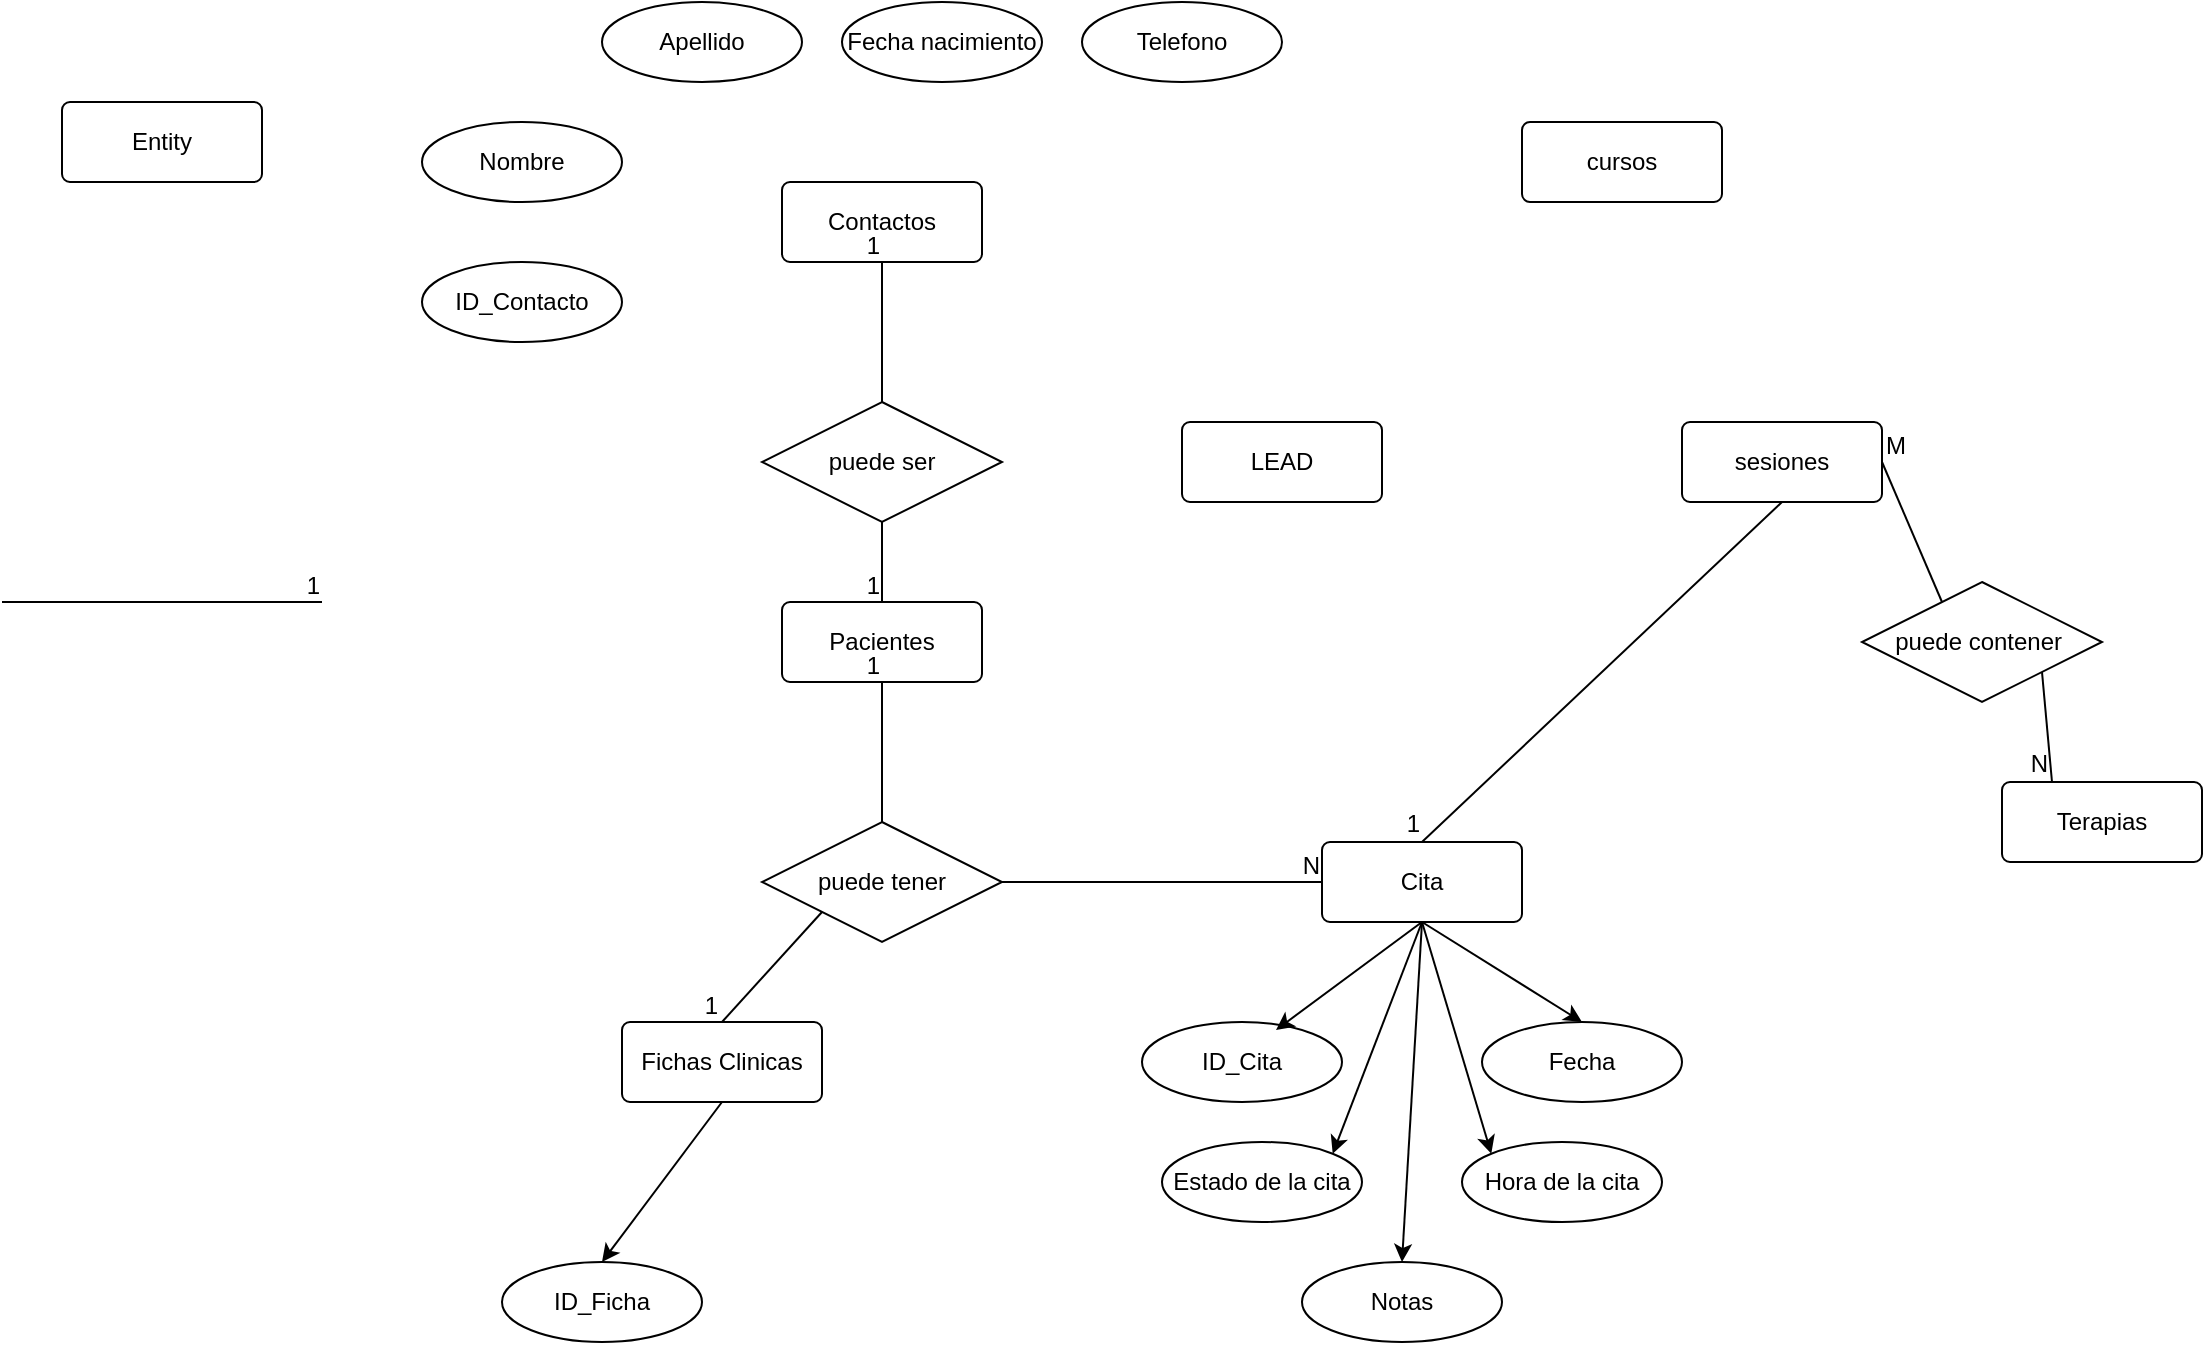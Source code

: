 <mxfile version="22.0.8" type="github">
  <diagram id="R2lEEEUBdFMjLlhIrx00" name="Page-1">
    <mxGraphModel dx="1017" dy="1843" grid="1" gridSize="10" guides="1" tooltips="1" connect="1" arrows="1" fold="1" page="1" pageScale="1" pageWidth="850" pageHeight="1100" math="0" shadow="0" extFonts="Permanent Marker^https://fonts.googleapis.com/css?family=Permanent+Marker">
      <root>
        <mxCell id="0" />
        <mxCell id="1" parent="0" />
        <mxCell id="35R6CT5CnZT7DFBrWVwO-1" value="Entity" style="rounded=1;arcSize=10;whiteSpace=wrap;html=1;align=center;" vertex="1" parent="1">
          <mxGeometry x="360" y="30" width="100" height="40" as="geometry" />
        </mxCell>
        <mxCell id="35R6CT5CnZT7DFBrWVwO-2" value="ID_Ficha" style="ellipse;whiteSpace=wrap;html=1;align=center;" vertex="1" parent="1">
          <mxGeometry x="580" y="610" width="100" height="40" as="geometry" />
        </mxCell>
        <mxCell id="35R6CT5CnZT7DFBrWVwO-3" value="puede tener" style="shape=rhombus;perimeter=rhombusPerimeter;whiteSpace=wrap;html=1;align=center;" vertex="1" parent="1">
          <mxGeometry x="710" y="390" width="120" height="60" as="geometry" />
        </mxCell>
        <mxCell id="35R6CT5CnZT7DFBrWVwO-4" value="" style="endArrow=none;html=1;rounded=0;exitX=0.5;exitY=1;exitDx=0;exitDy=0;entryX=0.5;entryY=0;entryDx=0;entryDy=0;" edge="1" parent="1" source="35R6CT5CnZT7DFBrWVwO-36" target="35R6CT5CnZT7DFBrWVwO-12">
          <mxGeometry relative="1" as="geometry">
            <mxPoint x="360" y="219" as="sourcePoint" />
            <mxPoint x="520" y="219" as="targetPoint" />
          </mxGeometry>
        </mxCell>
        <mxCell id="35R6CT5CnZT7DFBrWVwO-5" value="1" style="resizable=0;html=1;whiteSpace=wrap;align=right;verticalAlign=bottom;" connectable="0" vertex="1" parent="35R6CT5CnZT7DFBrWVwO-4">
          <mxGeometry x="1" relative="1" as="geometry" />
        </mxCell>
        <mxCell id="35R6CT5CnZT7DFBrWVwO-8" value="" style="endArrow=none;html=1;rounded=0;exitX=1;exitY=1;exitDx=0;exitDy=0;entryX=0.25;entryY=0;entryDx=0;entryDy=0;" edge="1" parent="1" source="35R6CT5CnZT7DFBrWVwO-55" target="35R6CT5CnZT7DFBrWVwO-13">
          <mxGeometry relative="1" as="geometry">
            <mxPoint x="1210" y="360" as="sourcePoint" />
            <mxPoint x="1340" y="350" as="targetPoint" />
          </mxGeometry>
        </mxCell>
        <mxCell id="35R6CT5CnZT7DFBrWVwO-10" value="N" style="resizable=0;html=1;whiteSpace=wrap;align=right;verticalAlign=bottom;" connectable="0" vertex="1" parent="35R6CT5CnZT7DFBrWVwO-8">
          <mxGeometry x="1" relative="1" as="geometry" />
        </mxCell>
        <mxCell id="35R6CT5CnZT7DFBrWVwO-34" style="edgeStyle=none;rounded=0;orthogonalLoop=1;jettySize=auto;html=1;exitX=0.5;exitY=1;exitDx=0;exitDy=0;entryX=0.5;entryY=0;entryDx=0;entryDy=0;" edge="1" parent="1" source="35R6CT5CnZT7DFBrWVwO-11" target="35R6CT5CnZT7DFBrWVwO-2">
          <mxGeometry relative="1" as="geometry" />
        </mxCell>
        <mxCell id="35R6CT5CnZT7DFBrWVwO-11" value="Fichas Clinicas" style="rounded=1;arcSize=10;whiteSpace=wrap;html=1;align=center;" vertex="1" parent="1">
          <mxGeometry x="640" y="490" width="100" height="40" as="geometry" />
        </mxCell>
        <mxCell id="35R6CT5CnZT7DFBrWVwO-12" value="Pacientes" style="rounded=1;arcSize=10;whiteSpace=wrap;html=1;align=center;" vertex="1" parent="1">
          <mxGeometry x="720" y="280" width="100" height="40" as="geometry" />
        </mxCell>
        <mxCell id="35R6CT5CnZT7DFBrWVwO-13" value="Terapias" style="rounded=1;arcSize=10;whiteSpace=wrap;html=1;align=center;" vertex="1" parent="1">
          <mxGeometry x="1330" y="370" width="100" height="40" as="geometry" />
        </mxCell>
        <mxCell id="35R6CT5CnZT7DFBrWVwO-14" value="Contactos" style="rounded=1;arcSize=10;whiteSpace=wrap;html=1;align=center;" vertex="1" parent="1">
          <mxGeometry x="720" y="70" width="100" height="40" as="geometry" />
        </mxCell>
        <mxCell id="35R6CT5CnZT7DFBrWVwO-16" value="cursos" style="rounded=1;arcSize=10;whiteSpace=wrap;html=1;align=center;" vertex="1" parent="1">
          <mxGeometry x="1090" y="40" width="100" height="40" as="geometry" />
        </mxCell>
        <mxCell id="35R6CT5CnZT7DFBrWVwO-17" value="sesiones" style="rounded=1;arcSize=10;whiteSpace=wrap;html=1;align=center;" vertex="1" parent="1">
          <mxGeometry x="1170" y="190" width="100" height="40" as="geometry" />
        </mxCell>
        <mxCell id="35R6CT5CnZT7DFBrWVwO-50" style="edgeStyle=none;rounded=0;orthogonalLoop=1;jettySize=auto;html=1;exitX=0.5;exitY=1;exitDx=0;exitDy=0;entryX=0.5;entryY=0;entryDx=0;entryDy=0;" edge="1" parent="1" source="35R6CT5CnZT7DFBrWVwO-18" target="35R6CT5CnZT7DFBrWVwO-46">
          <mxGeometry relative="1" as="geometry" />
        </mxCell>
        <mxCell id="35R6CT5CnZT7DFBrWVwO-51" style="edgeStyle=none;rounded=0;orthogonalLoop=1;jettySize=auto;html=1;exitX=0.5;exitY=1;exitDx=0;exitDy=0;entryX=1;entryY=0;entryDx=0;entryDy=0;" edge="1" parent="1" source="35R6CT5CnZT7DFBrWVwO-18" target="35R6CT5CnZT7DFBrWVwO-48">
          <mxGeometry relative="1" as="geometry" />
        </mxCell>
        <mxCell id="35R6CT5CnZT7DFBrWVwO-52" style="edgeStyle=none;rounded=0;orthogonalLoop=1;jettySize=auto;html=1;exitX=0.5;exitY=1;exitDx=0;exitDy=0;entryX=0;entryY=0;entryDx=0;entryDy=0;" edge="1" parent="1" source="35R6CT5CnZT7DFBrWVwO-18" target="35R6CT5CnZT7DFBrWVwO-47">
          <mxGeometry relative="1" as="geometry" />
        </mxCell>
        <mxCell id="35R6CT5CnZT7DFBrWVwO-54" style="edgeStyle=none;rounded=0;orthogonalLoop=1;jettySize=auto;html=1;exitX=0.5;exitY=1;exitDx=0;exitDy=0;entryX=0.5;entryY=0;entryDx=0;entryDy=0;" edge="1" parent="1" source="35R6CT5CnZT7DFBrWVwO-18" target="35R6CT5CnZT7DFBrWVwO-53">
          <mxGeometry relative="1" as="geometry" />
        </mxCell>
        <mxCell id="35R6CT5CnZT7DFBrWVwO-18" value="Cita" style="rounded=1;arcSize=10;whiteSpace=wrap;html=1;align=center;" vertex="1" parent="1">
          <mxGeometry x="990" y="400" width="100" height="40" as="geometry" />
        </mxCell>
        <mxCell id="35R6CT5CnZT7DFBrWVwO-19" value="" style="endArrow=none;html=1;rounded=0;entryX=0.5;entryY=1;entryDx=0;entryDy=0;" edge="1" parent="1" source="35R6CT5CnZT7DFBrWVwO-3" target="35R6CT5CnZT7DFBrWVwO-12">
          <mxGeometry relative="1" as="geometry">
            <mxPoint x="340" y="260" as="sourcePoint" />
            <mxPoint x="500" y="260" as="targetPoint" />
          </mxGeometry>
        </mxCell>
        <mxCell id="35R6CT5CnZT7DFBrWVwO-20" value="1" style="resizable=0;html=1;whiteSpace=wrap;align=right;verticalAlign=bottom;" connectable="0" vertex="1" parent="35R6CT5CnZT7DFBrWVwO-19">
          <mxGeometry x="1" relative="1" as="geometry" />
        </mxCell>
        <mxCell id="35R6CT5CnZT7DFBrWVwO-21" value="" style="endArrow=none;html=1;rounded=0;exitX=1;exitY=0.5;exitDx=0;exitDy=0;entryX=0;entryY=0.5;entryDx=0;entryDy=0;" edge="1" parent="1" source="35R6CT5CnZT7DFBrWVwO-3" target="35R6CT5CnZT7DFBrWVwO-18">
          <mxGeometry relative="1" as="geometry">
            <mxPoint x="660" y="540" as="sourcePoint" />
            <mxPoint x="820" y="540" as="targetPoint" />
          </mxGeometry>
        </mxCell>
        <mxCell id="35R6CT5CnZT7DFBrWVwO-22" value="N" style="resizable=0;html=1;whiteSpace=wrap;align=right;verticalAlign=bottom;" connectable="0" vertex="1" parent="35R6CT5CnZT7DFBrWVwO-21">
          <mxGeometry x="1" relative="1" as="geometry" />
        </mxCell>
        <mxCell id="35R6CT5CnZT7DFBrWVwO-25" value="" style="endArrow=none;html=1;rounded=0;exitX=0;exitY=1;exitDx=0;exitDy=0;entryX=0.5;entryY=0;entryDx=0;entryDy=0;" edge="1" parent="1" source="35R6CT5CnZT7DFBrWVwO-3" target="35R6CT5CnZT7DFBrWVwO-11">
          <mxGeometry relative="1" as="geometry">
            <mxPoint x="340" y="260" as="sourcePoint" />
            <mxPoint x="500" y="260" as="targetPoint" />
          </mxGeometry>
        </mxCell>
        <mxCell id="35R6CT5CnZT7DFBrWVwO-26" value="1" style="resizable=0;html=1;whiteSpace=wrap;align=right;verticalAlign=bottom;" connectable="0" vertex="1" parent="35R6CT5CnZT7DFBrWVwO-25">
          <mxGeometry x="1" relative="1" as="geometry" />
        </mxCell>
        <mxCell id="35R6CT5CnZT7DFBrWVwO-35" value="LEAD" style="rounded=1;arcSize=10;whiteSpace=wrap;html=1;align=center;" vertex="1" parent="1">
          <mxGeometry x="920" y="190" width="100" height="40" as="geometry" />
        </mxCell>
        <mxCell id="35R6CT5CnZT7DFBrWVwO-36" value="puede ser" style="shape=rhombus;perimeter=rhombusPerimeter;whiteSpace=wrap;html=1;align=center;" vertex="1" parent="1">
          <mxGeometry x="710" y="180" width="120" height="60" as="geometry" />
        </mxCell>
        <mxCell id="35R6CT5CnZT7DFBrWVwO-37" value="" style="endArrow=none;html=1;rounded=0;entryX=0.5;entryY=1;entryDx=0;entryDy=0;exitX=0.5;exitY=0;exitDx=0;exitDy=0;" edge="1" parent="1" source="35R6CT5CnZT7DFBrWVwO-36" target="35R6CT5CnZT7DFBrWVwO-14">
          <mxGeometry relative="1" as="geometry">
            <mxPoint x="370" y="229" as="sourcePoint" />
            <mxPoint x="530" y="229" as="targetPoint" />
          </mxGeometry>
        </mxCell>
        <mxCell id="35R6CT5CnZT7DFBrWVwO-38" value="1" style="resizable=0;html=1;whiteSpace=wrap;align=right;verticalAlign=bottom;" connectable="0" vertex="1" parent="35R6CT5CnZT7DFBrWVwO-37">
          <mxGeometry x="1" relative="1" as="geometry" />
        </mxCell>
        <mxCell id="35R6CT5CnZT7DFBrWVwO-39" style="edgeStyle=none;rounded=0;orthogonalLoop=1;jettySize=auto;html=1;exitX=0;exitY=1;exitDx=0;exitDy=0;" edge="1" parent="1" source="35R6CT5CnZT7DFBrWVwO-36" target="35R6CT5CnZT7DFBrWVwO-36">
          <mxGeometry relative="1" as="geometry" />
        </mxCell>
        <mxCell id="35R6CT5CnZT7DFBrWVwO-40" value="ID_Contacto" style="ellipse;whiteSpace=wrap;html=1;align=center;" vertex="1" parent="1">
          <mxGeometry x="540" y="110" width="100" height="40" as="geometry" />
        </mxCell>
        <mxCell id="35R6CT5CnZT7DFBrWVwO-41" value="Nombre" style="ellipse;whiteSpace=wrap;html=1;align=center;" vertex="1" parent="1">
          <mxGeometry x="540" y="40" width="100" height="40" as="geometry" />
        </mxCell>
        <mxCell id="35R6CT5CnZT7DFBrWVwO-42" value="Apellido" style="ellipse;whiteSpace=wrap;html=1;align=center;" vertex="1" parent="1">
          <mxGeometry x="630" y="-20" width="100" height="40" as="geometry" />
        </mxCell>
        <mxCell id="35R6CT5CnZT7DFBrWVwO-43" value="Fecha nacimiento" style="ellipse;whiteSpace=wrap;html=1;align=center;" vertex="1" parent="1">
          <mxGeometry x="750" y="-20" width="100" height="40" as="geometry" />
        </mxCell>
        <mxCell id="35R6CT5CnZT7DFBrWVwO-44" value="Telefono" style="ellipse;whiteSpace=wrap;html=1;align=center;" vertex="1" parent="1">
          <mxGeometry x="870" y="-20" width="100" height="40" as="geometry" />
        </mxCell>
        <mxCell id="35R6CT5CnZT7DFBrWVwO-45" value="ID_Cita" style="ellipse;whiteSpace=wrap;html=1;align=center;" vertex="1" parent="1">
          <mxGeometry x="900" y="490" width="100" height="40" as="geometry" />
        </mxCell>
        <mxCell id="35R6CT5CnZT7DFBrWVwO-46" value="Fecha" style="ellipse;whiteSpace=wrap;html=1;align=center;" vertex="1" parent="1">
          <mxGeometry x="1070" y="490" width="100" height="40" as="geometry" />
        </mxCell>
        <mxCell id="35R6CT5CnZT7DFBrWVwO-47" value="Hora de la cita" style="ellipse;whiteSpace=wrap;html=1;align=center;" vertex="1" parent="1">
          <mxGeometry x="1060" y="550" width="100" height="40" as="geometry" />
        </mxCell>
        <mxCell id="35R6CT5CnZT7DFBrWVwO-48" value="Estado de la cita" style="ellipse;whiteSpace=wrap;html=1;align=center;" vertex="1" parent="1">
          <mxGeometry x="910" y="550" width="100" height="40" as="geometry" />
        </mxCell>
        <mxCell id="35R6CT5CnZT7DFBrWVwO-49" style="edgeStyle=none;rounded=0;orthogonalLoop=1;jettySize=auto;html=1;exitX=0.5;exitY=1;exitDx=0;exitDy=0;entryX=0.67;entryY=0.1;entryDx=0;entryDy=0;entryPerimeter=0;" edge="1" parent="1" source="35R6CT5CnZT7DFBrWVwO-18" target="35R6CT5CnZT7DFBrWVwO-45">
          <mxGeometry relative="1" as="geometry" />
        </mxCell>
        <mxCell id="35R6CT5CnZT7DFBrWVwO-53" value="Notas" style="ellipse;whiteSpace=wrap;html=1;align=center;" vertex="1" parent="1">
          <mxGeometry x="980" y="610" width="100" height="40" as="geometry" />
        </mxCell>
        <mxCell id="35R6CT5CnZT7DFBrWVwO-56" value="" style="endArrow=none;html=1;rounded=0;" edge="1" parent="1">
          <mxGeometry relative="1" as="geometry">
            <mxPoint x="330" y="280" as="sourcePoint" />
            <mxPoint x="490" y="280" as="targetPoint" />
          </mxGeometry>
        </mxCell>
        <mxCell id="35R6CT5CnZT7DFBrWVwO-57" value="1" style="resizable=0;html=1;whiteSpace=wrap;align=right;verticalAlign=bottom;" connectable="0" vertex="1" parent="35R6CT5CnZT7DFBrWVwO-56">
          <mxGeometry x="1" relative="1" as="geometry" />
        </mxCell>
        <mxCell id="35R6CT5CnZT7DFBrWVwO-58" value="" style="endArrow=none;html=1;rounded=0;entryX=0.5;entryY=0;entryDx=0;entryDy=0;exitX=0.5;exitY=1;exitDx=0;exitDy=0;" edge="1" parent="1" source="35R6CT5CnZT7DFBrWVwO-17" target="35R6CT5CnZT7DFBrWVwO-18">
          <mxGeometry relative="1" as="geometry">
            <mxPoint x="1040" y="330" as="sourcePoint" />
            <mxPoint x="1200" y="330" as="targetPoint" />
          </mxGeometry>
        </mxCell>
        <mxCell id="35R6CT5CnZT7DFBrWVwO-59" value="1" style="resizable=0;html=1;whiteSpace=wrap;align=right;verticalAlign=bottom;" connectable="0" vertex="1" parent="35R6CT5CnZT7DFBrWVwO-58">
          <mxGeometry x="1" relative="1" as="geometry" />
        </mxCell>
        <mxCell id="35R6CT5CnZT7DFBrWVwO-60" value="" style="endArrow=none;html=1;rounded=0;exitX=1;exitY=0.5;exitDx=0;exitDy=0;entryX=0.25;entryY=0;entryDx=0;entryDy=0;" edge="1" parent="1" source="35R6CT5CnZT7DFBrWVwO-17" target="35R6CT5CnZT7DFBrWVwO-55">
          <mxGeometry relative="1" as="geometry">
            <mxPoint x="1270" y="210" as="sourcePoint" />
            <mxPoint x="1275" y="360" as="targetPoint" />
          </mxGeometry>
        </mxCell>
        <mxCell id="35R6CT5CnZT7DFBrWVwO-61" value="M" style="resizable=0;html=1;whiteSpace=wrap;align=left;verticalAlign=bottom;" connectable="0" vertex="1" parent="35R6CT5CnZT7DFBrWVwO-60">
          <mxGeometry x="-1" relative="1" as="geometry" />
        </mxCell>
        <mxCell id="35R6CT5CnZT7DFBrWVwO-55" value="puede contener&amp;nbsp;&lt;br&gt;" style="shape=rhombus;perimeter=rhombusPerimeter;whiteSpace=wrap;html=1;align=center;" vertex="1" parent="1">
          <mxGeometry x="1260" y="270" width="120" height="60" as="geometry" />
        </mxCell>
      </root>
    </mxGraphModel>
  </diagram>
</mxfile>
